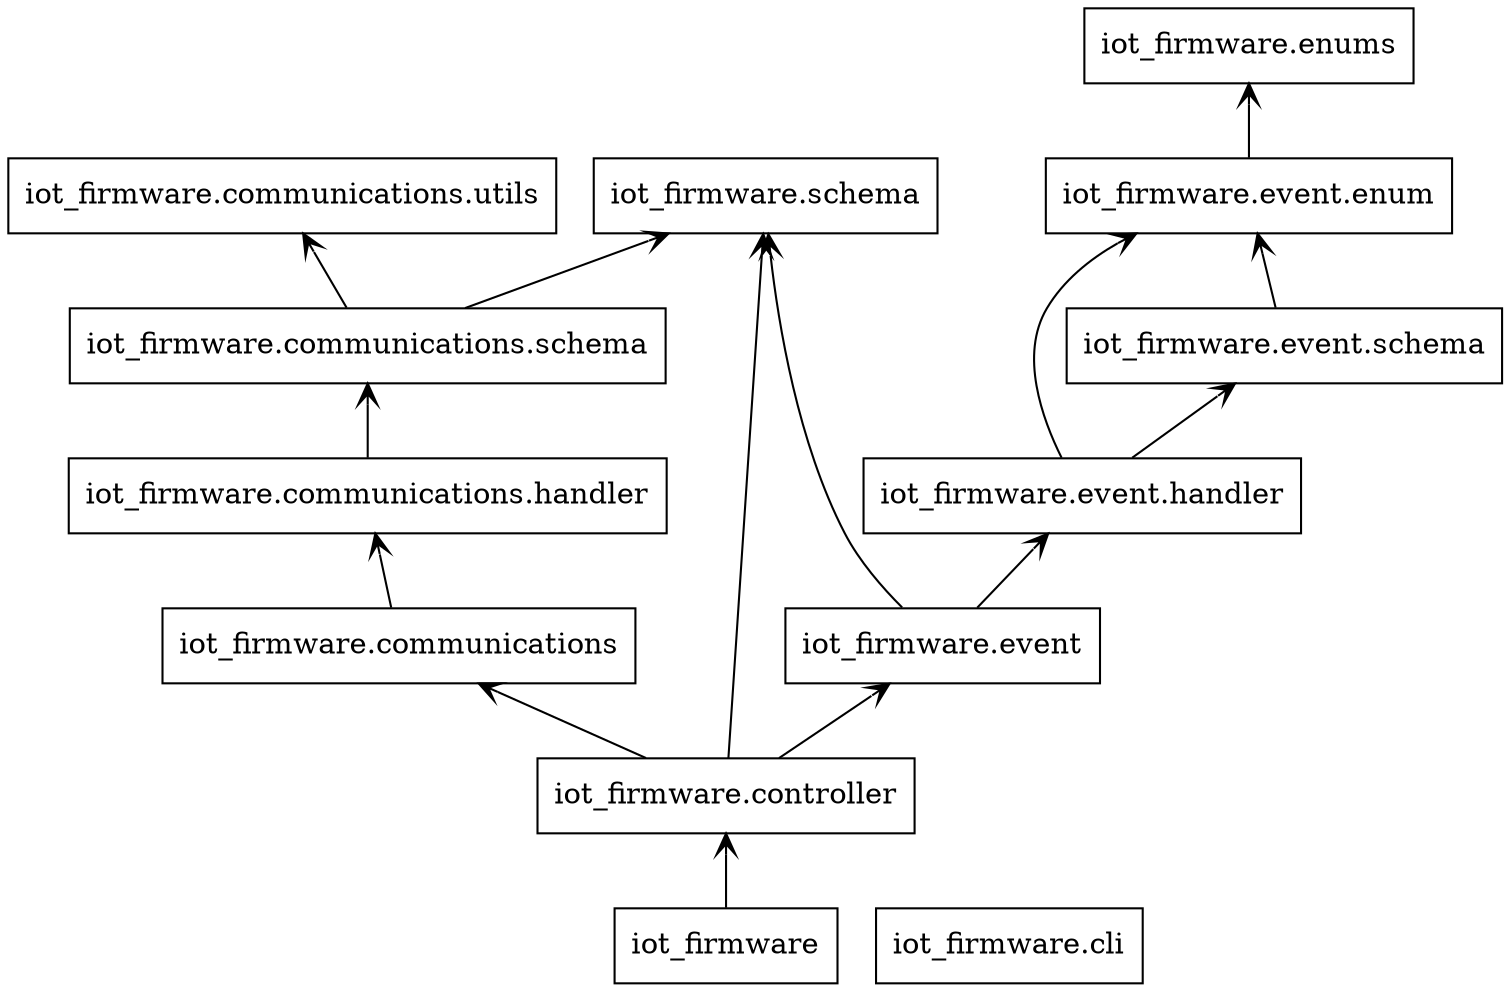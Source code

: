 digraph "packages" {
rankdir=BT
charset="utf-8"
"iot_firmware" [color="black", label="iot_firmware", shape="box", style="solid"];
"iot_firmware.cli" [color="black", label="iot_firmware.cli", shape="box", style="solid"];
"iot_firmware.communications" [color="black", label="iot_firmware.communications", shape="box", style="solid"];
"iot_firmware.communications.handler" [color="black", label="iot_firmware.communications.handler", shape="box", style="solid"];
"iot_firmware.communications.schema" [color="black", label="iot_firmware.communications.schema", shape="box", style="solid"];
"iot_firmware.communications.utils" [color="black", label="iot_firmware.communications.utils", shape="box", style="solid"];
"iot_firmware.controller" [color="black", label="iot_firmware.controller", shape="box", style="solid"];
"iot_firmware.enums" [color="black", label="iot_firmware.enums", shape="box", style="solid"];
"iot_firmware.event" [color="black", label="iot_firmware.event", shape="box", style="solid"];
"iot_firmware.event.enum" [color="black", label="iot_firmware.event.enum", shape="box", style="solid"];
"iot_firmware.event.handler" [color="black", label="iot_firmware.event.handler", shape="box", style="solid"];
"iot_firmware.event.schema" [color="black", label="iot_firmware.event.schema", shape="box", style="solid"];
"iot_firmware.schema" [color="black", label="iot_firmware.schema", shape="box", style="solid"];
"iot_firmware" -> "iot_firmware.controller" [arrowhead="open", arrowtail="none"];
"iot_firmware.communications" -> "iot_firmware.communications.handler" [arrowhead="open", arrowtail="none"];
"iot_firmware.communications.handler" -> "iot_firmware.communications.schema" [arrowhead="open", arrowtail="none"];
"iot_firmware.communications.schema" -> "iot_firmware.communications.utils" [arrowhead="open", arrowtail="none"];
"iot_firmware.communications.schema" -> "iot_firmware.schema" [arrowhead="open", arrowtail="none"];
"iot_firmware.controller" -> "iot_firmware.communications" [arrowhead="open", arrowtail="none"];
"iot_firmware.controller" -> "iot_firmware.event" [arrowhead="open", arrowtail="none"];
"iot_firmware.controller" -> "iot_firmware.schema" [arrowhead="open", arrowtail="none"];
"iot_firmware.event" -> "iot_firmware.event.handler" [arrowhead="open", arrowtail="none"];
"iot_firmware.event" -> "iot_firmware.schema" [arrowhead="open", arrowtail="none"];
"iot_firmware.event.enum" -> "iot_firmware.enums" [arrowhead="open", arrowtail="none"];
"iot_firmware.event.handler" -> "iot_firmware.event.enum" [arrowhead="open", arrowtail="none"];
"iot_firmware.event.handler" -> "iot_firmware.event.schema" [arrowhead="open", arrowtail="none"];
"iot_firmware.event.schema" -> "iot_firmware.event.enum" [arrowhead="open", arrowtail="none"];
}
